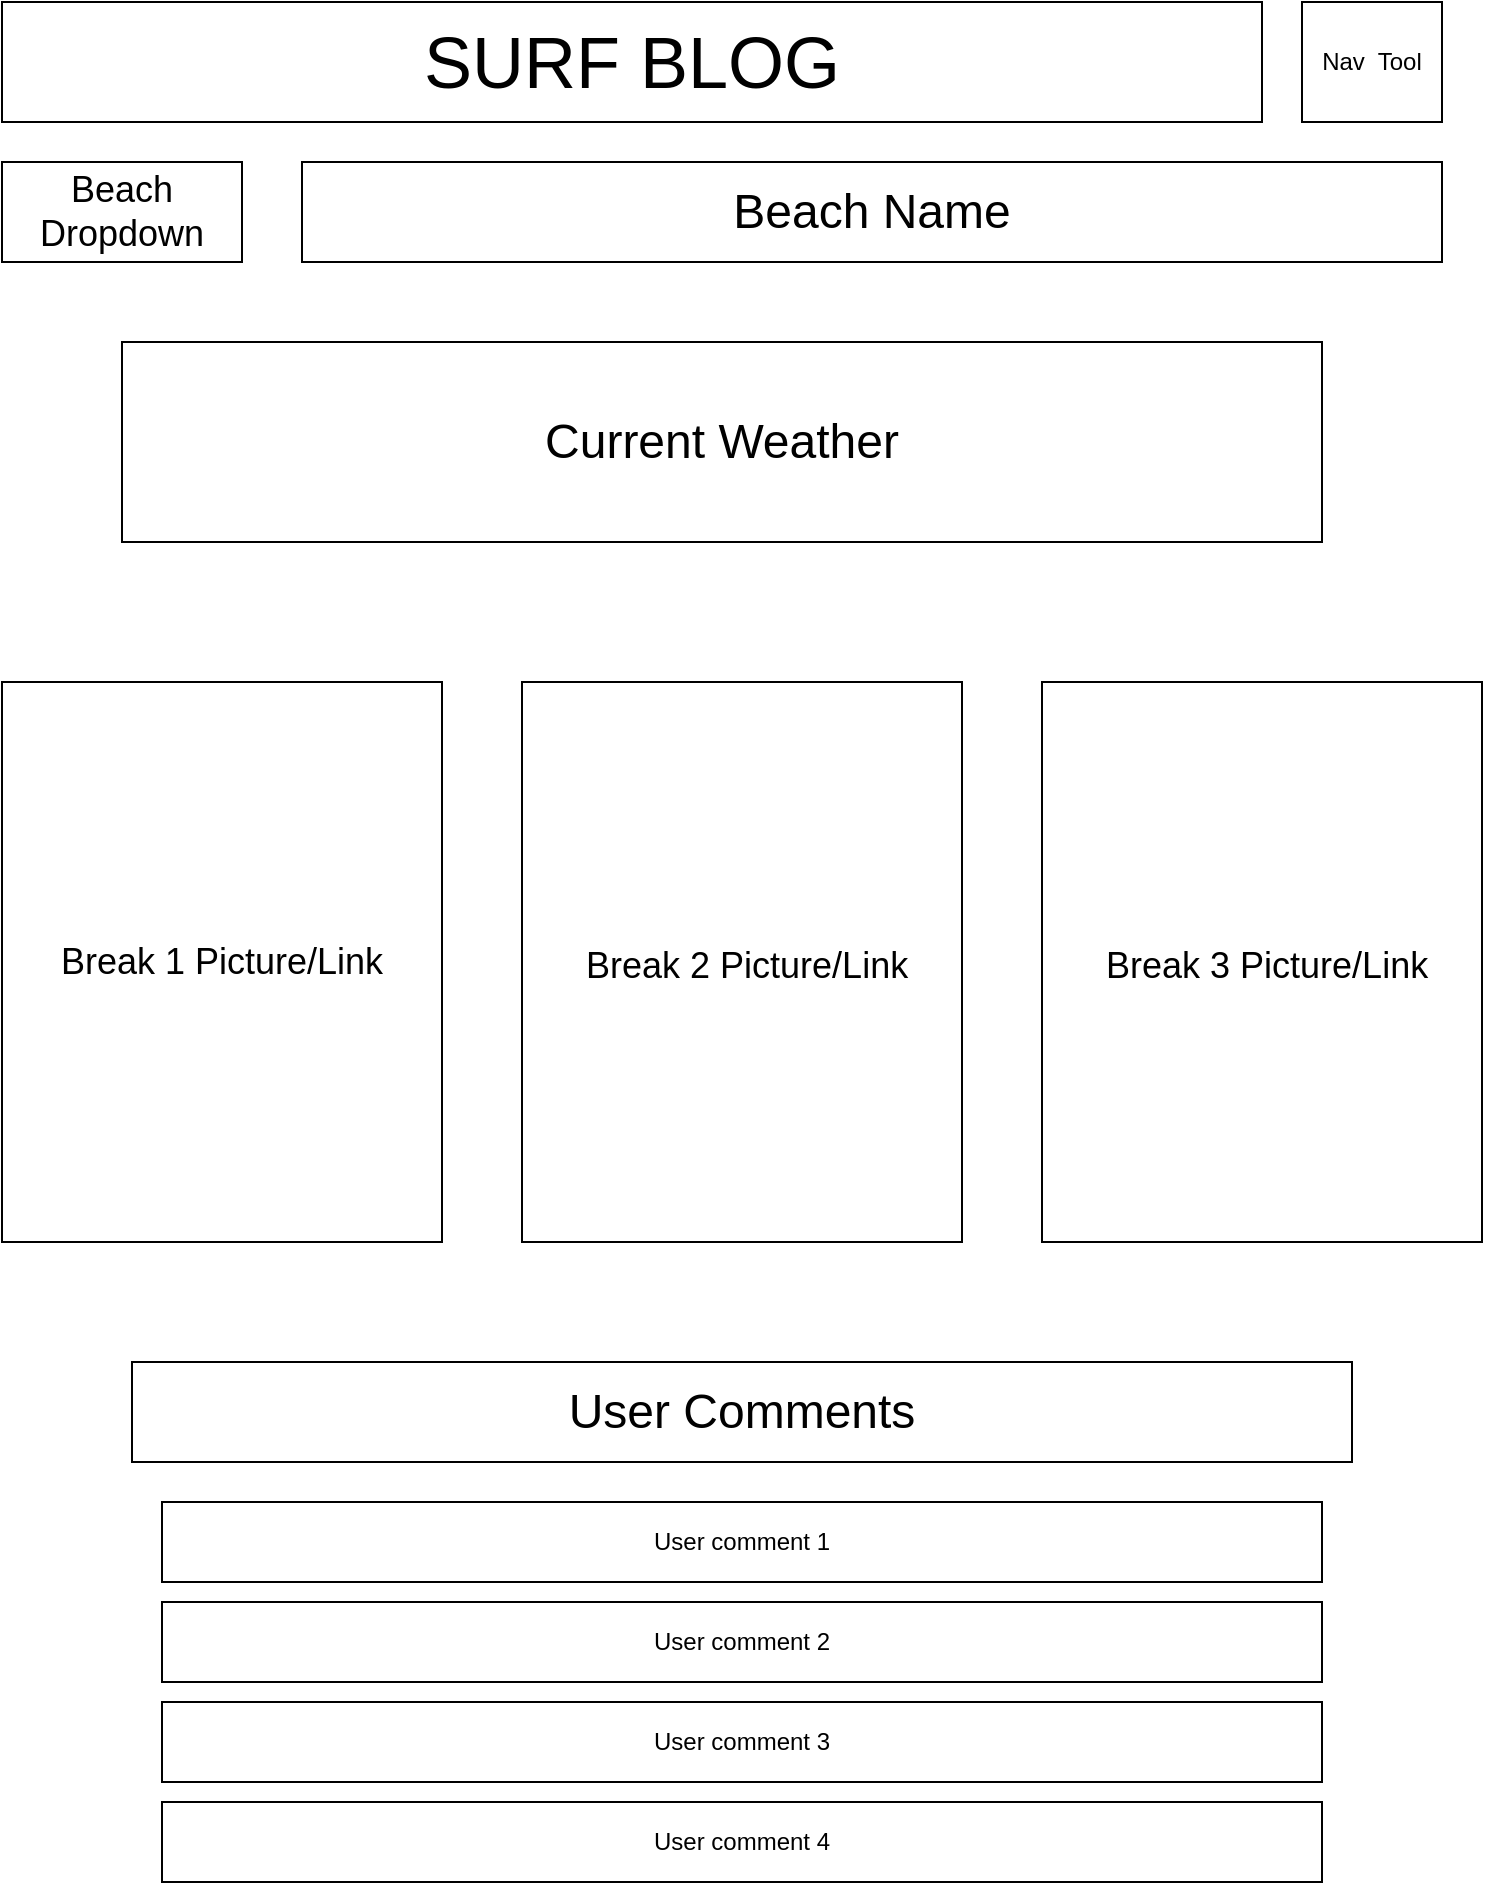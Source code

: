 <mxfile version="12.1.3" type="device" pages="1"><diagram name="Page-1" id="f1b7ffb7-ca1e-a977-7cf5-a751b3c06c05"><mxGraphModel dx="1646" dy="777" grid="1" gridSize="10" guides="1" tooltips="1" connect="1" arrows="1" fold="1" page="1" pageScale="1" pageWidth="826" pageHeight="1169" background="#ffffff" math="0" shadow="0"><root><mxCell id="0"/><mxCell id="1" parent="0"/><mxCell id="_YFziF5D5YfCDMqfWZ-9-69" value="&lt;font style=&quot;font-size: 36px&quot;&gt;SURF BLOG&lt;/font&gt;" style="rounded=0;whiteSpace=wrap;html=1;" vertex="1" parent="1"><mxGeometry x="40" y="20" width="630" height="60" as="geometry"/></mxCell><mxCell id="_YFziF5D5YfCDMqfWZ-9-70" value="&lt;font style=&quot;font-size: 18px&quot;&gt;Beach Dropdown&lt;/font&gt;" style="rounded=0;whiteSpace=wrap;html=1;" vertex="1" parent="1"><mxGeometry x="40" y="100" width="120" height="50" as="geometry"/></mxCell><mxCell id="_YFziF5D5YfCDMqfWZ-9-71" value="&lt;font style=&quot;font-size: 24px&quot;&gt;Beach Name&lt;/font&gt;" style="rounded=0;whiteSpace=wrap;html=1;" vertex="1" parent="1"><mxGeometry x="190" y="100" width="570" height="50" as="geometry"/></mxCell><mxCell id="_YFziF5D5YfCDMqfWZ-9-72" value="Nav&amp;nbsp; Tool" style="rounded=0;whiteSpace=wrap;html=1;" vertex="1" parent="1"><mxGeometry x="690" y="20" width="70" height="60" as="geometry"/></mxCell><mxCell id="_YFziF5D5YfCDMqfWZ-9-74" value="&lt;font style=&quot;font-size: 24px&quot;&gt;Current Weather&lt;/font&gt;" style="rounded=0;whiteSpace=wrap;html=1;" vertex="1" parent="1"><mxGeometry x="100" y="190" width="600" height="100" as="geometry"/></mxCell><mxCell id="_YFziF5D5YfCDMqfWZ-9-75" value="&lt;font style=&quot;font-size: 18px&quot;&gt;Break 1 Picture/Link&lt;/font&gt;" style="rounded=0;whiteSpace=wrap;html=1;" vertex="1" parent="1"><mxGeometry x="40" y="360" width="220" height="280" as="geometry"/></mxCell><mxCell id="_YFziF5D5YfCDMqfWZ-9-76" value="" style="rounded=0;whiteSpace=wrap;html=1;" vertex="1" parent="1"><mxGeometry x="300" y="360" width="220" height="280" as="geometry"/></mxCell><mxCell id="_YFziF5D5YfCDMqfWZ-9-77" value="" style="rounded=0;whiteSpace=wrap;html=1;" vertex="1" parent="1"><mxGeometry x="560" y="360" width="220" height="280" as="geometry"/></mxCell><mxCell id="_YFziF5D5YfCDMqfWZ-9-78" value="&lt;font style=&quot;font-size: 18px&quot;&gt;Break 2&amp;nbsp;Picture/Link&lt;/font&gt;" style="text;html=1;" vertex="1" parent="1"><mxGeometry x="330" y="485" width="130" height="30" as="geometry"/></mxCell><mxCell id="_YFziF5D5YfCDMqfWZ-9-79" value="&lt;font style=&quot;font-size: 18px&quot;&gt;Break 3 Picture/Link&lt;/font&gt;" style="text;html=1;" vertex="1" parent="1"><mxGeometry x="590" y="485" width="130" height="30" as="geometry"/></mxCell><mxCell id="_YFziF5D5YfCDMqfWZ-9-80" value="&lt;font style=&quot;font-size: 24px&quot;&gt;User Comments&lt;/font&gt;" style="rounded=0;whiteSpace=wrap;html=1;" vertex="1" parent="1"><mxGeometry x="105" y="700" width="610" height="50" as="geometry"/></mxCell><mxCell id="_YFziF5D5YfCDMqfWZ-9-82" value="User comment 1" style="rounded=0;whiteSpace=wrap;html=1;" vertex="1" parent="1"><mxGeometry x="120" y="770" width="580" height="40" as="geometry"/></mxCell><mxCell id="_YFziF5D5YfCDMqfWZ-9-83" value="User comment 2" style="rounded=0;whiteSpace=wrap;html=1;" vertex="1" parent="1"><mxGeometry x="120" y="820" width="580" height="40" as="geometry"/></mxCell><mxCell id="_YFziF5D5YfCDMqfWZ-9-84" value="User comment 3" style="rounded=0;whiteSpace=wrap;html=1;" vertex="1" parent="1"><mxGeometry x="120" y="870" width="580" height="40" as="geometry"/></mxCell><mxCell id="_YFziF5D5YfCDMqfWZ-9-85" value="User comment 4" style="rounded=0;whiteSpace=wrap;html=1;" vertex="1" parent="1"><mxGeometry x="120" y="920" width="580" height="40" as="geometry"/></mxCell></root></mxGraphModel></diagram></mxfile>
